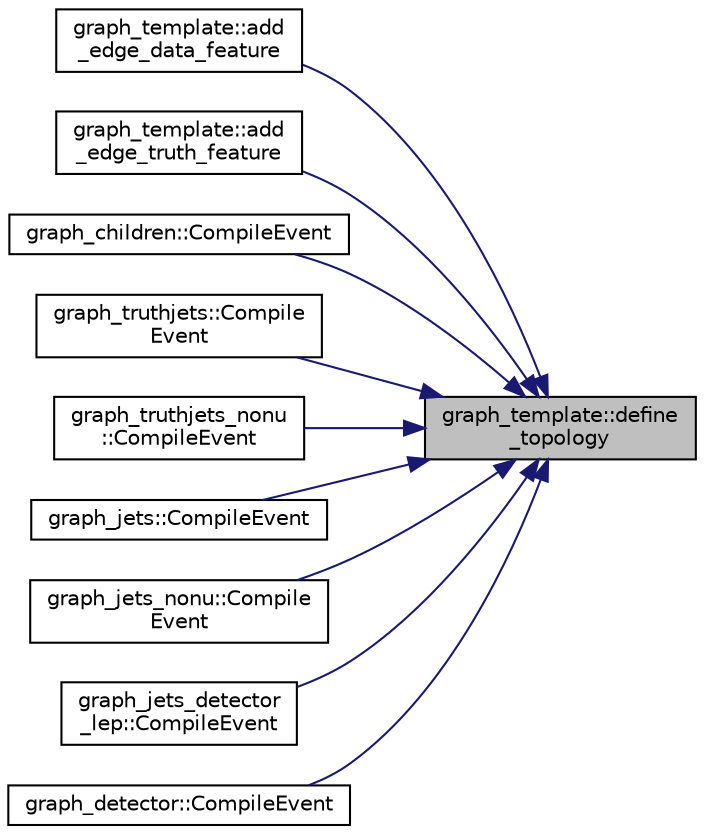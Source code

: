 digraph "graph_template::define_topology"
{
 // INTERACTIVE_SVG=YES
 // LATEX_PDF_SIZE
  edge [fontname="Helvetica",fontsize="10",labelfontname="Helvetica",labelfontsize="10"];
  node [fontname="Helvetica",fontsize="10",shape=record];
  rankdir="RL";
  Node1 [label="graph_template::define\l_topology",height=0.2,width=0.4,color="black", fillcolor="grey75", style="filled", fontcolor="black",tooltip=" "];
  Node1 -> Node2 [dir="back",color="midnightblue",fontsize="10",style="solid",fontname="Helvetica"];
  Node2 [label="graph_template::add\l_edge_data_feature",height=0.2,width=0.4,color="black", fillcolor="white", style="filled",URL="$classgraph__template.html#aea3a1bee0125428e0c00dc0816e63d64",tooltip=" "];
  Node1 -> Node3 [dir="back",color="midnightblue",fontsize="10",style="solid",fontname="Helvetica"];
  Node3 [label="graph_template::add\l_edge_truth_feature",height=0.2,width=0.4,color="black", fillcolor="white", style="filled",URL="$classgraph__template.html#aad0f9d28368afe4e7898dcc409ed10a1",tooltip=" "];
  Node1 -> Node4 [dir="back",color="midnightblue",fontsize="10",style="solid",fontname="Helvetica"];
  Node4 [label="graph_children::CompileEvent",height=0.2,width=0.4,color="black", fillcolor="white", style="filled",URL="$classgraph__children.html#af069fe630b6bbf6ffacca8243761e829",tooltip=" "];
  Node1 -> Node5 [dir="back",color="midnightblue",fontsize="10",style="solid",fontname="Helvetica"];
  Node5 [label="graph_truthjets::Compile\lEvent",height=0.2,width=0.4,color="black", fillcolor="white", style="filled",URL="$classgraph__truthjets.html#ad64c5a15f0406d8a6c9705d50934b81f",tooltip=" "];
  Node1 -> Node6 [dir="back",color="midnightblue",fontsize="10",style="solid",fontname="Helvetica"];
  Node6 [label="graph_truthjets_nonu\l::CompileEvent",height=0.2,width=0.4,color="black", fillcolor="white", style="filled",URL="$classgraph__truthjets__nonu.html#add03a6d564186c150f7c907737b77eeb",tooltip=" "];
  Node1 -> Node7 [dir="back",color="midnightblue",fontsize="10",style="solid",fontname="Helvetica"];
  Node7 [label="graph_jets::CompileEvent",height=0.2,width=0.4,color="black", fillcolor="white", style="filled",URL="$classgraph__jets.html#a568114127973b28c968493e79ca67cd7",tooltip=" "];
  Node1 -> Node8 [dir="back",color="midnightblue",fontsize="10",style="solid",fontname="Helvetica"];
  Node8 [label="graph_jets_nonu::Compile\lEvent",height=0.2,width=0.4,color="black", fillcolor="white", style="filled",URL="$classgraph__jets__nonu.html#a3d76d9b5885af9d1ef9c2a150acc1300",tooltip=" "];
  Node1 -> Node9 [dir="back",color="midnightblue",fontsize="10",style="solid",fontname="Helvetica"];
  Node9 [label="graph_jets_detector\l_lep::CompileEvent",height=0.2,width=0.4,color="black", fillcolor="white", style="filled",URL="$classgraph__jets__detector__lep.html#a8da8c93bcdece302cb06b34e6b9db801",tooltip=" "];
  Node1 -> Node10 [dir="back",color="midnightblue",fontsize="10",style="solid",fontname="Helvetica"];
  Node10 [label="graph_detector::CompileEvent",height=0.2,width=0.4,color="black", fillcolor="white", style="filled",URL="$classgraph__detector.html#a9524462481e7c9e42df5cf73f999737e",tooltip=" "];
}
